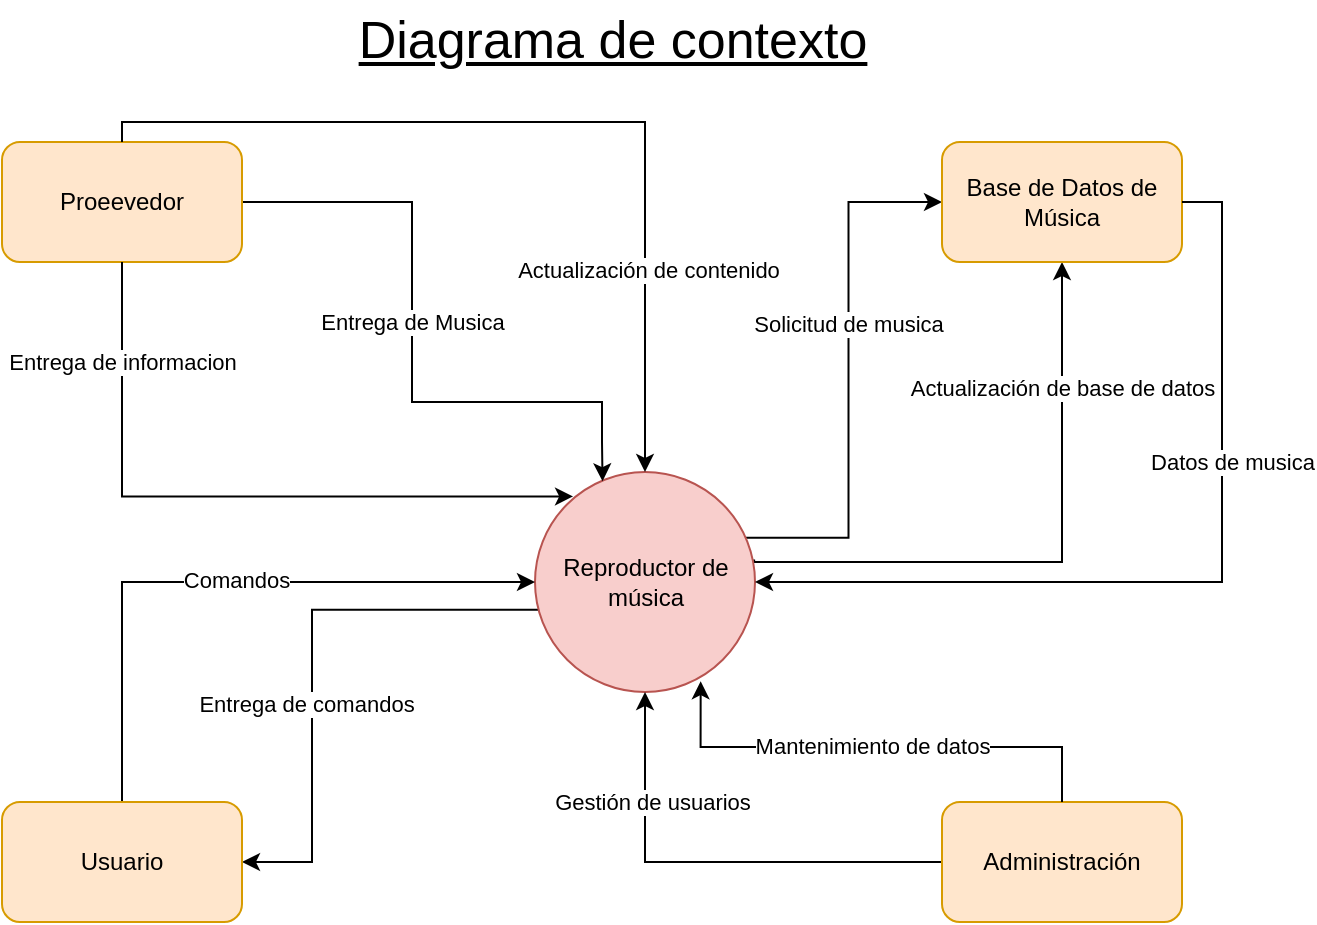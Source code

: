 <mxfile version="24.4.4" type="google">
  <diagram id="C5RBs43oDa-KdzZeNtuy" name="Page-1">
    <mxGraphModel grid="1" page="1" gridSize="10" guides="1" tooltips="1" connect="1" arrows="1" fold="1" pageScale="1" pageWidth="827" pageHeight="1169" math="0" shadow="0">
      <root>
        <mxCell id="WIyWlLk6GJQsqaUBKTNV-0" />
        <mxCell id="WIyWlLk6GJQsqaUBKTNV-1" parent="WIyWlLk6GJQsqaUBKTNV-0" />
        <mxCell id="vqzQjOvbiEpnRjIR0hkx-38" value="&lt;font size=&quot;1&quot; style=&quot;&quot;&gt;&lt;u style=&quot;font-size: 26px;&quot;&gt;Diagrama de contexto&lt;/u&gt;&lt;/font&gt;" style="text;html=1;align=center;verticalAlign=middle;resizable=0;points=[];autosize=1;strokeColor=none;fillColor=none;" vertex="1" parent="WIyWlLk6GJQsqaUBKTNV-1">
          <mxGeometry x="280" y="169" width="280" height="40" as="geometry" />
        </mxCell>
        <mxCell id="X6bJpdG1tZHN0fjaIO-0-0" style="edgeStyle=orthogonalEdgeStyle;rounded=0;orthogonalLoop=1;jettySize=auto;html=1;entryX=1;entryY=0.5;entryDx=0;entryDy=0;exitX=0.037;exitY=0.69;exitDx=0;exitDy=0;exitPerimeter=0;" edge="1" parent="WIyWlLk6GJQsqaUBKTNV-1" target="X6bJpdG1tZHN0fjaIO-0-11">
          <mxGeometry relative="1" as="geometry">
            <mxPoint x="385.57" y="473.9" as="sourcePoint" />
            <mxPoint x="222.46" y="473.88" as="targetPoint" />
            <Array as="points">
              <mxPoint x="270" y="474" />
              <mxPoint x="270" y="600" />
            </Array>
          </mxGeometry>
        </mxCell>
        <mxCell id="X6bJpdG1tZHN0fjaIO-0-1" value="Entrega de comandos" style="edgeLabel;html=1;align=center;verticalAlign=middle;resizable=0;points=[];" connectable="0" vertex="1" parent="X6bJpdG1tZHN0fjaIO-0-0">
          <mxGeometry x="-0.069" y="-3" relative="1" as="geometry">
            <mxPoint y="33" as="offset" />
          </mxGeometry>
        </mxCell>
        <mxCell id="X6bJpdG1tZHN0fjaIO-0-2" style="edgeStyle=orthogonalEdgeStyle;rounded=0;orthogonalLoop=1;jettySize=auto;html=1;exitX=0.996;exitY=0.398;exitDx=0;exitDy=0;entryX=0.5;entryY=1;entryDx=0;entryDy=0;exitPerimeter=0;" edge="1" parent="WIyWlLk6GJQsqaUBKTNV-1" source="X6bJpdG1tZHN0fjaIO-0-8" target="X6bJpdG1tZHN0fjaIO-0-21">
          <mxGeometry relative="1" as="geometry">
            <mxPoint x="588.5" y="313" as="targetPoint" />
            <Array as="points">
              <mxPoint x="491" y="450" />
              <mxPoint x="645" y="450" />
            </Array>
          </mxGeometry>
        </mxCell>
        <mxCell id="X6bJpdG1tZHN0fjaIO-0-3" value="Actualización de base de datos" style="edgeLabel;html=1;align=center;verticalAlign=middle;resizable=0;points=[];" connectable="0" vertex="1" parent="X6bJpdG1tZHN0fjaIO-0-2">
          <mxGeometry x="-0.003" relative="1" as="geometry">
            <mxPoint x="3" y="-87" as="offset" />
          </mxGeometry>
        </mxCell>
        <mxCell id="X6bJpdG1tZHN0fjaIO-0-6" style="edgeStyle=orthogonalEdgeStyle;rounded=0;orthogonalLoop=1;jettySize=auto;html=1;entryX=0;entryY=0.5;entryDx=0;entryDy=0;exitX=0.955;exitY=0.299;exitDx=0;exitDy=0;exitPerimeter=0;" edge="1" parent="WIyWlLk6GJQsqaUBKTNV-1" source="X6bJpdG1tZHN0fjaIO-0-8" target="X6bJpdG1tZHN0fjaIO-0-21">
          <mxGeometry relative="1" as="geometry">
            <mxPoint x="357.47" y="230.89" as="sourcePoint" />
            <mxPoint x="495.06" y="329.11" as="targetPoint" />
          </mxGeometry>
        </mxCell>
        <mxCell id="X6bJpdG1tZHN0fjaIO-0-7" value="Solicitud de musica" style="edgeLabel;html=1;align=center;verticalAlign=middle;resizable=0;points=[];" connectable="0" vertex="1" parent="X6bJpdG1tZHN0fjaIO-0-6">
          <mxGeometry x="-0.056" y="1" relative="1" as="geometry">
            <mxPoint y="-33" as="offset" />
          </mxGeometry>
        </mxCell>
        <mxCell id="X6bJpdG1tZHN0fjaIO-0-8" value="Reproductor de música" style="ellipse;whiteSpace=wrap;html=1;aspect=fixed;fillColor=#f8cecc;strokeColor=#b85450;" vertex="1" parent="WIyWlLk6GJQsqaUBKTNV-1">
          <mxGeometry x="381.5" y="405" width="110" height="110" as="geometry" />
        </mxCell>
        <mxCell id="X6bJpdG1tZHN0fjaIO-0-25" style="edgeStyle=orthogonalEdgeStyle;rounded=0;orthogonalLoop=1;jettySize=auto;html=1;entryX=0;entryY=0.5;entryDx=0;entryDy=0;exitX=0.5;exitY=0;exitDx=0;exitDy=0;" edge="1" parent="WIyWlLk6GJQsqaUBKTNV-1" source="X6bJpdG1tZHN0fjaIO-0-11" target="X6bJpdG1tZHN0fjaIO-0-8">
          <mxGeometry relative="1" as="geometry" />
        </mxCell>
        <mxCell id="X6bJpdG1tZHN0fjaIO-0-26" value="Comandos" style="edgeLabel;html=1;align=center;verticalAlign=middle;resizable=0;points=[];" connectable="0" vertex="1" parent="X6bJpdG1tZHN0fjaIO-0-25">
          <mxGeometry x="0.055" y="1" relative="1" as="geometry">
            <mxPoint as="offset" />
          </mxGeometry>
        </mxCell>
        <mxCell id="X6bJpdG1tZHN0fjaIO-0-11" value="Usuario" style="rounded=1;whiteSpace=wrap;html=1;fillColor=#ffe6cc;strokeColor=#d79b00;" vertex="1" parent="WIyWlLk6GJQsqaUBKTNV-1">
          <mxGeometry x="115" y="570" width="120" height="60" as="geometry" />
        </mxCell>
        <mxCell id="X6bJpdG1tZHN0fjaIO-0-18" style="edgeStyle=orthogonalEdgeStyle;rounded=0;orthogonalLoop=1;jettySize=auto;html=1;entryX=0.5;entryY=1;entryDx=0;entryDy=0;exitX=0;exitY=0.5;exitDx=0;exitDy=0;" edge="1" parent="WIyWlLk6GJQsqaUBKTNV-1" source="X6bJpdG1tZHN0fjaIO-0-20" target="X6bJpdG1tZHN0fjaIO-0-8">
          <mxGeometry relative="1" as="geometry">
            <mxPoint x="416.5" y="513" as="targetPoint" />
            <mxPoint x="580" y="600" as="sourcePoint" />
          </mxGeometry>
        </mxCell>
        <mxCell id="X6bJpdG1tZHN0fjaIO-0-19" value="Gestión de usuarios" style="edgeLabel;html=1;align=center;verticalAlign=middle;resizable=0;points=[];" connectable="0" vertex="1" parent="X6bJpdG1tZHN0fjaIO-0-18">
          <mxGeometry x="-0.091" y="-3" relative="1" as="geometry">
            <mxPoint x="-39" y="-27" as="offset" />
          </mxGeometry>
        </mxCell>
        <mxCell id="X6bJpdG1tZHN0fjaIO-0-20" value="Administración" style="rounded=1;whiteSpace=wrap;html=1;fillColor=#ffe6cc;strokeColor=#d79b00;" vertex="1" parent="WIyWlLk6GJQsqaUBKTNV-1">
          <mxGeometry x="585" y="570" width="120" height="60" as="geometry" />
        </mxCell>
        <mxCell id="X6bJpdG1tZHN0fjaIO-0-21" value="Base de Datos de Música" style="rounded=1;whiteSpace=wrap;html=1;fillColor=#ffe6cc;strokeColor=#d79b00;" vertex="1" parent="WIyWlLk6GJQsqaUBKTNV-1">
          <mxGeometry x="585" y="240" width="120" height="60" as="geometry" />
        </mxCell>
        <mxCell id="X6bJpdG1tZHN0fjaIO-0-28" style="edgeStyle=orthogonalEdgeStyle;rounded=0;orthogonalLoop=1;jettySize=auto;html=1;entryX=0.307;entryY=0.042;entryDx=0;entryDy=0;entryPerimeter=0;exitX=1;exitY=0.5;exitDx=0;exitDy=0;" edge="1" parent="WIyWlLk6GJQsqaUBKTNV-1" source="X6bJpdG1tZHN0fjaIO-0-27" target="X6bJpdG1tZHN0fjaIO-0-8">
          <mxGeometry relative="1" as="geometry">
            <mxPoint x="235" y="250" as="sourcePoint" />
            <mxPoint x="417.58" y="387.75" as="targetPoint" />
            <Array as="points">
              <mxPoint x="320" y="270" />
              <mxPoint x="320" y="370" />
              <mxPoint x="415" y="370" />
              <mxPoint x="415" y="390" />
            </Array>
          </mxGeometry>
        </mxCell>
        <mxCell id="X6bJpdG1tZHN0fjaIO-0-29" value="Entrega de Musica" style="edgeLabel;html=1;align=center;verticalAlign=middle;resizable=0;points=[];" connectable="0" vertex="1" parent="X6bJpdG1tZHN0fjaIO-0-28">
          <mxGeometry x="-0.092" y="-2" relative="1" as="geometry">
            <mxPoint x="2" as="offset" />
          </mxGeometry>
        </mxCell>
        <mxCell id="X6bJpdG1tZHN0fjaIO-0-27" value="Proeevedor" style="rounded=1;whiteSpace=wrap;html=1;fillColor=#ffe6cc;strokeColor=#d79b00;" vertex="1" parent="WIyWlLk6GJQsqaUBKTNV-1">
          <mxGeometry x="115" y="240" width="120" height="60" as="geometry" />
        </mxCell>
        <mxCell id="X6bJpdG1tZHN0fjaIO-0-30" style="edgeStyle=orthogonalEdgeStyle;rounded=0;orthogonalLoop=1;jettySize=auto;html=1;entryX=0.173;entryY=0.111;entryDx=0;entryDy=0;entryPerimeter=0;" edge="1" parent="WIyWlLk6GJQsqaUBKTNV-1" target="X6bJpdG1tZHN0fjaIO-0-8">
          <mxGeometry relative="1" as="geometry">
            <mxPoint x="175" y="300" as="sourcePoint" />
            <mxPoint x="381.5" y="434.27" as="targetPoint" />
            <Array as="points">
              <mxPoint x="175" y="417" />
            </Array>
          </mxGeometry>
        </mxCell>
        <mxCell id="X6bJpdG1tZHN0fjaIO-0-33" value="Entrega de informacion" style="edgeLabel;html=1;align=center;verticalAlign=middle;resizable=0;points=[];" connectable="0" vertex="1" parent="X6bJpdG1tZHN0fjaIO-0-30">
          <mxGeometry x="-0.61" y="-1" relative="1" as="geometry">
            <mxPoint x="1" y="-17" as="offset" />
          </mxGeometry>
        </mxCell>
        <mxCell id="X6bJpdG1tZHN0fjaIO-0-34" style="edgeStyle=orthogonalEdgeStyle;rounded=0;orthogonalLoop=1;jettySize=auto;html=1;exitX=1;exitY=0.5;exitDx=0;exitDy=0;entryX=1;entryY=0.5;entryDx=0;entryDy=0;" edge="1" parent="WIyWlLk6GJQsqaUBKTNV-1" source="X6bJpdG1tZHN0fjaIO-0-21" target="X6bJpdG1tZHN0fjaIO-0-8">
          <mxGeometry relative="1" as="geometry">
            <mxPoint x="505" y="460" as="targetPoint" />
            <Array as="points">
              <mxPoint x="725" y="270" />
              <mxPoint x="725" y="460" />
            </Array>
          </mxGeometry>
        </mxCell>
        <mxCell id="X6bJpdG1tZHN0fjaIO-0-35" value="Datos de musica" style="edgeLabel;html=1;align=center;verticalAlign=middle;resizable=0;points=[];" connectable="0" vertex="1" parent="X6bJpdG1tZHN0fjaIO-0-34">
          <mxGeometry x="0.384" y="1" relative="1" as="geometry">
            <mxPoint x="102" y="-61" as="offset" />
          </mxGeometry>
        </mxCell>
        <mxCell id="X6bJpdG1tZHN0fjaIO-0-36" style="edgeStyle=orthogonalEdgeStyle;rounded=0;orthogonalLoop=1;jettySize=auto;html=1;entryX=0.5;entryY=0;entryDx=0;entryDy=0;exitX=0.5;exitY=0;exitDx=0;exitDy=0;" edge="1" parent="WIyWlLk6GJQsqaUBKTNV-1" source="X6bJpdG1tZHN0fjaIO-0-27" target="X6bJpdG1tZHN0fjaIO-0-8">
          <mxGeometry relative="1" as="geometry">
            <Array as="points">
              <mxPoint x="175" y="230" />
              <mxPoint x="436" y="230" />
            </Array>
          </mxGeometry>
        </mxCell>
        <mxCell id="X6bJpdG1tZHN0fjaIO-0-38" value="Actualización de contenido" style="edgeLabel;html=1;align=center;verticalAlign=middle;resizable=0;points=[];" connectable="0" vertex="1" parent="X6bJpdG1tZHN0fjaIO-0-36">
          <mxGeometry x="0.545" y="1" relative="1" as="geometry">
            <mxPoint as="offset" />
          </mxGeometry>
        </mxCell>
        <mxCell id="X6bJpdG1tZHN0fjaIO-0-39" style="edgeStyle=orthogonalEdgeStyle;rounded=0;orthogonalLoop=1;jettySize=auto;html=1;entryX=0.753;entryY=0.951;entryDx=0;entryDy=0;entryPerimeter=0;exitX=0.5;exitY=0;exitDx=0;exitDy=0;" edge="1" parent="WIyWlLk6GJQsqaUBKTNV-1" source="X6bJpdG1tZHN0fjaIO-0-20" target="X6bJpdG1tZHN0fjaIO-0-8">
          <mxGeometry relative="1" as="geometry" />
        </mxCell>
        <mxCell id="X6bJpdG1tZHN0fjaIO-0-40" value="Mantenimiento de datos" style="edgeLabel;html=1;align=center;verticalAlign=middle;resizable=0;points=[];" connectable="0" vertex="1" parent="X6bJpdG1tZHN0fjaIO-0-39">
          <mxGeometry x="0.058" y="-1" relative="1" as="geometry">
            <mxPoint x="5" as="offset" />
          </mxGeometry>
        </mxCell>
      </root>
    </mxGraphModel>
  </diagram>
</mxfile>
